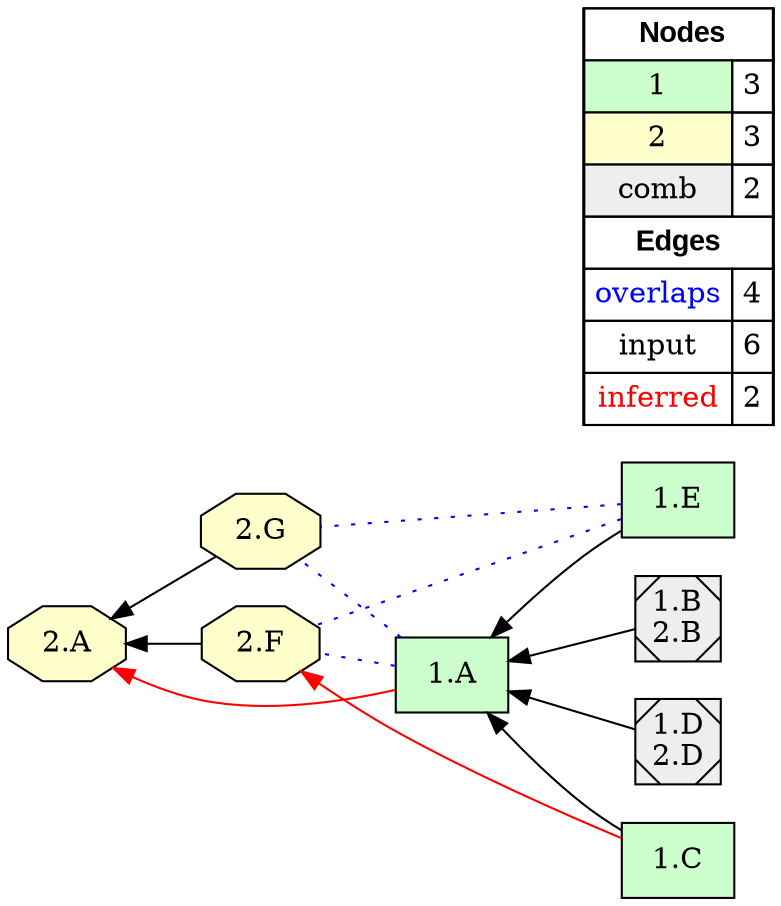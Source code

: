digraph{
rankdir=RL
node[shape=box style="filled" fillcolor="#CCFFCC"] 
"1.E"
"1.A"
"1.C"
node[shape=octagon style=filled fillcolor="#FFFFCC"] 
"2.A"
"2.G"
"2.F"
node[shape=Msquare style="filled" fillcolor="#EEEEEE"] 
"1.D\n2.D"
"1.B\n2.B"
edge[arrowhead=none style=dotted color="#0000FF" constraint=true penwidth=1]
"1.A" -> "2.F"
"1.A" -> "2.G"
"1.E" -> "2.F"
"1.E" -> "2.G"
edge[arrowhead=normal style=solid color="#000000" constraint=true penwidth=1]
"1.C" -> "1.A"
"1.B\n2.B" -> "1.A"
"2.F" -> "2.A"
"2.G" -> "2.A"
"1.E" -> "1.A"
"1.D\n2.D" -> "1.A"
edge[arrowhead=normal style=solid color="#FF0000" constraint=true penwidth=1]
"1.C" -> "2.F"
"1.A" -> "2.A"
node[shape=box] 
{rank=min Legend [fillcolor= white margin=0 label=< 
 <TABLE BORDER="0" CELLBORDER="1" CELLSPACING="0" CELLPADDING="4"> 
<TR> <TD COLSPAN="2"><font face="Arial Black"> Nodes</font></TD> </TR> 
<TR> 
 <TD bgcolor="#CCFFCC">1</TD> 
 <TD>3</TD> 
 </TR> 
<TR> 
 <TD bgcolor="#FFFFCC">2</TD> 
 <TD>3</TD> 
 </TR> 
<TR> 
 <TD bgcolor="#EEEEEE">comb</TD> 
 <TD>2</TD> 
 </TR> 
<TR> <TD COLSPAN="2"><font face = "Arial Black"> Edges </font></TD> </TR> 
<TR> 
 <TD><font color ="#0000FF">overlaps</font></TD> 
 <TD>4</TD> 
 </TR> 
<TR> 
 <TD><font color ="#000000">input</font></TD> 
 <TD>6</TD> 
 </TR> 
<TR> 
 <TD><font color ="#FF0000">inferred</font></TD> 
 <TD>2</TD> 
 </TR> 
</TABLE> 
 >] } 
}